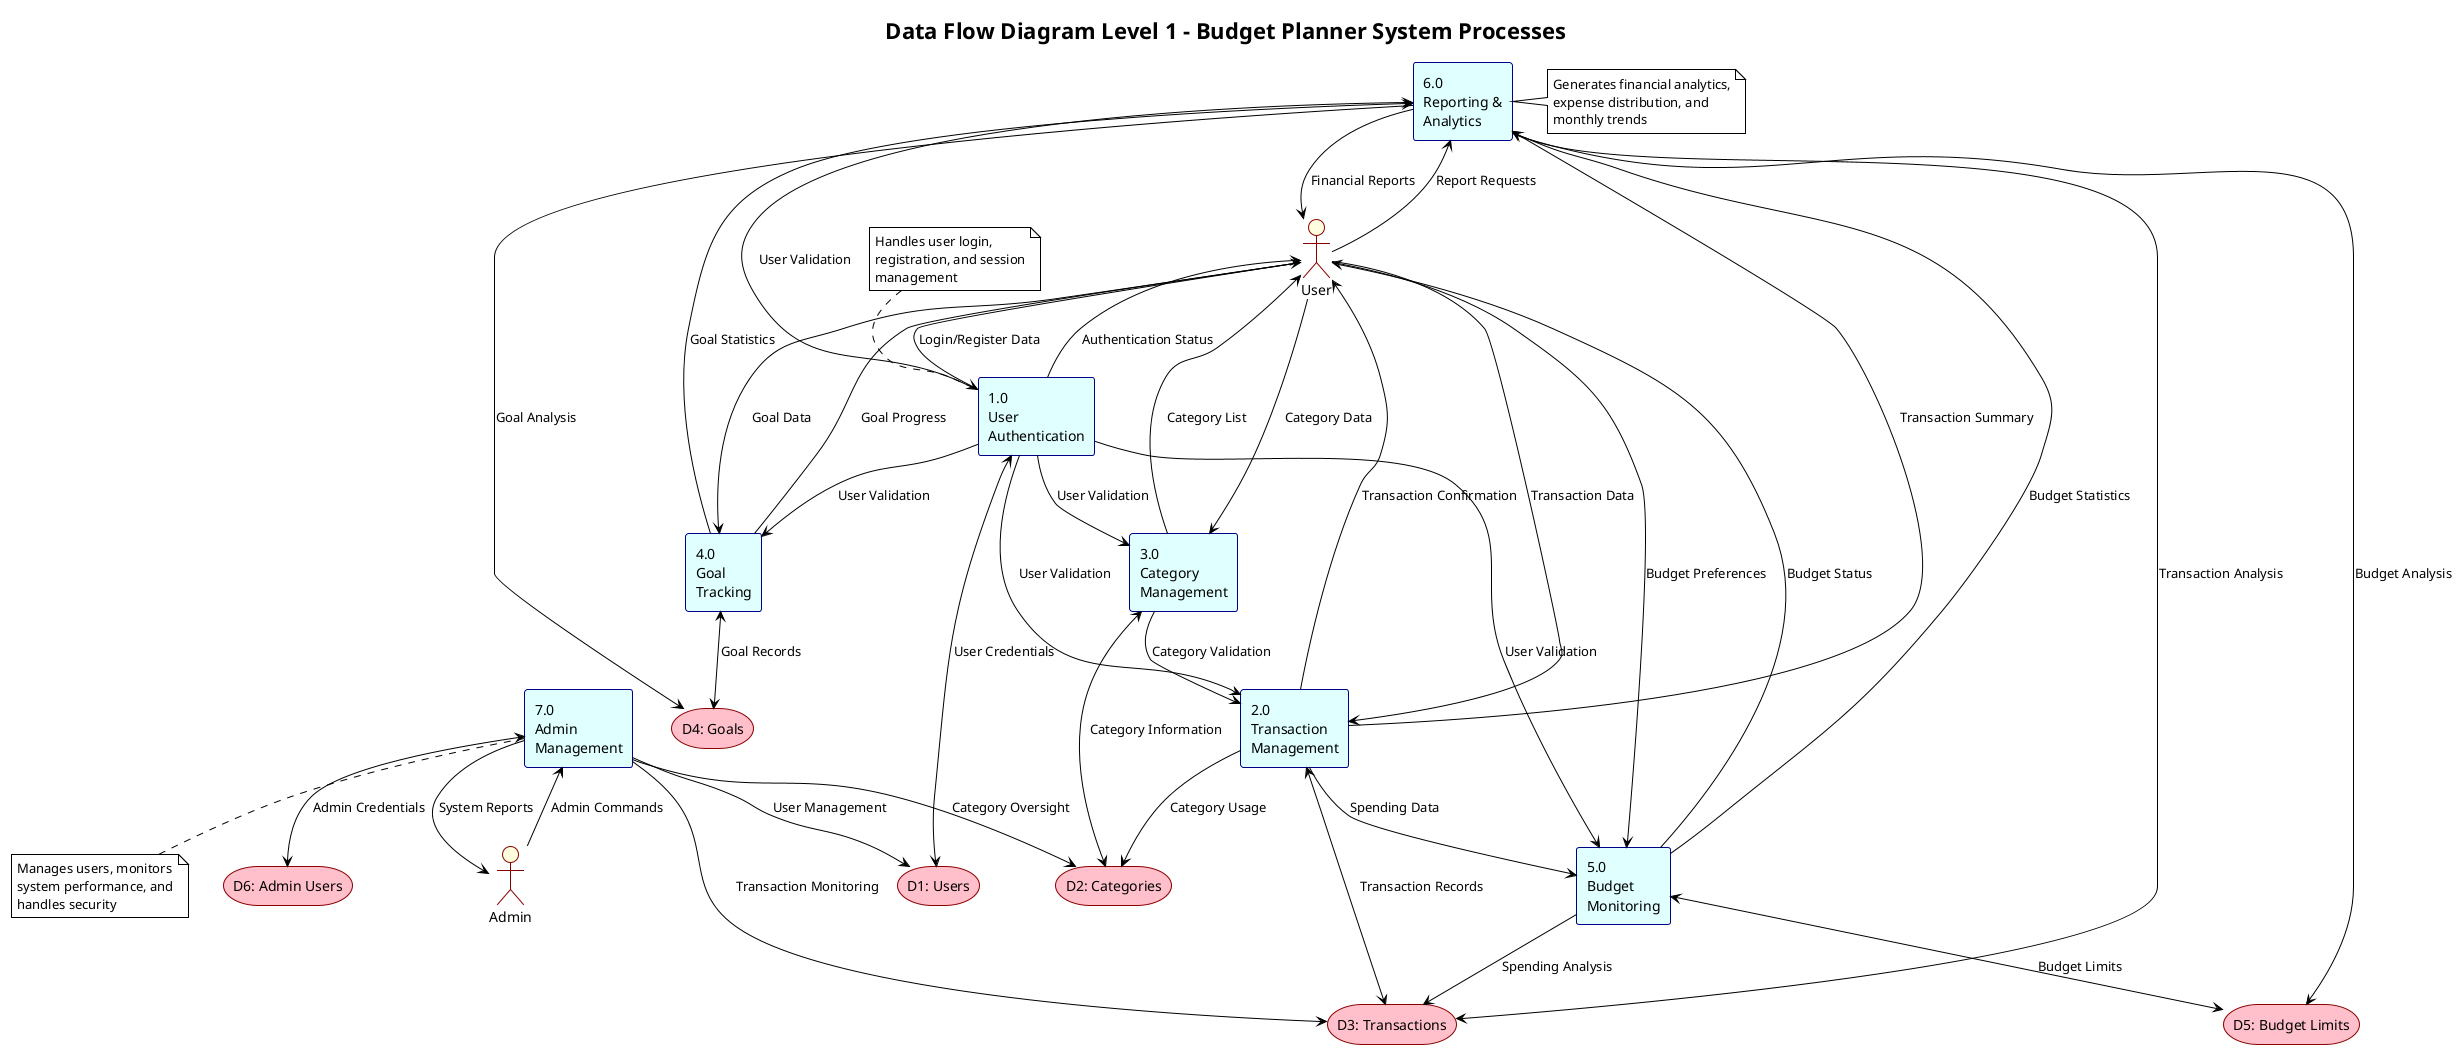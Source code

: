 @startuml DFD Level 1 - Budget Planner System

!theme plain
skinparam backgroundColor white
skinparam rectangle {
    BackgroundColor lightcyan
    BorderColor darkblue
    FontColor black
}
skinparam actor {
    BackgroundColor lightyellow
    BorderColor darkred
}
skinparam database {
    BackgroundColor lightgreen
    BorderColor darkgreen
}
skinparam storage {
    BackgroundColor pink
    BorderColor darkred
}

title Data Flow Diagram Level 1 - Budget Planner System Processes

' External Entities
actor "User" as user
actor "Admin" as admin

' Data Stores
storage "D1: Users" as d1
storage "D2: Categories" as d2
storage "D3: Transactions" as d3
storage "D4: Goals" as d4
storage "D5: Budget Limits" as d5
storage "D6: Admin Users" as d6

' Internal Processes
rectangle "1.0\nUser\nAuthentication" as p1
rectangle "2.0\nTransaction\nManagement" as p2
rectangle "3.0\nCategory\nManagement" as p3
rectangle "4.0\nGoal\nTracking" as p4
rectangle "5.0\nBudget\nMonitoring" as p5
rectangle "6.0\nReporting &\nAnalytics" as p6
rectangle "7.0\nAdmin\nManagement" as p7

' User Data Flows
user --> p1 : Login/Register Data
p1 --> user : Authentication Status
p1 <--> d1 : User Credentials

user --> p2 : Transaction Data
p2 --> user : Transaction Confirmation
p2 <--> d3 : Transaction Records
p2 --> d2 : Category Usage

user --> p3 : Category Data
p3 --> user : Category List
p3 <--> d2 : Category Information

user --> p4 : Goal Data
p4 --> user : Goal Progress
p4 <--> d4 : Goal Records

user --> p5 : Budget Preferences
p5 --> user : Budget Status
p5 <--> d5 : Budget Limits
p5 --> d3 : Spending Analysis

user --> p6 : Report Requests
p6 --> user : Financial Reports
p6 --> d3 : Transaction Analysis
p6 --> d4 : Goal Analysis
p6 --> d5 : Budget Analysis

' Admin Data Flows
admin --> p7 : Admin Commands
p7 --> admin : System Reports
p7 <--> d6 : Admin Credentials
p7 --> d1 : User Management
p7 --> d3 : Transaction Monitoring
p7 --> d2 : Category Oversight

' Inter-process Data Flows
p2 --> p5 : Spending Data
p2 --> p6 : Transaction Summary
p3 --> p2 : Category Validation
p4 --> p6 : Goal Statistics
p5 --> p6 : Budget Statistics
p1 --> p2 : User Validation
p1 --> p3 : User Validation
p1 --> p4 : User Validation
p1 --> p5 : User Validation
p1 --> p6 : User Validation

note top of p1
  Handles user login,
  registration, and session
  management
end note

note right of p6
  Generates financial analytics,
  expense distribution, and
  monthly trends
end note

note bottom of p7
  Manages users, monitors
  system performance, and
  handles security
end note

@enduml
